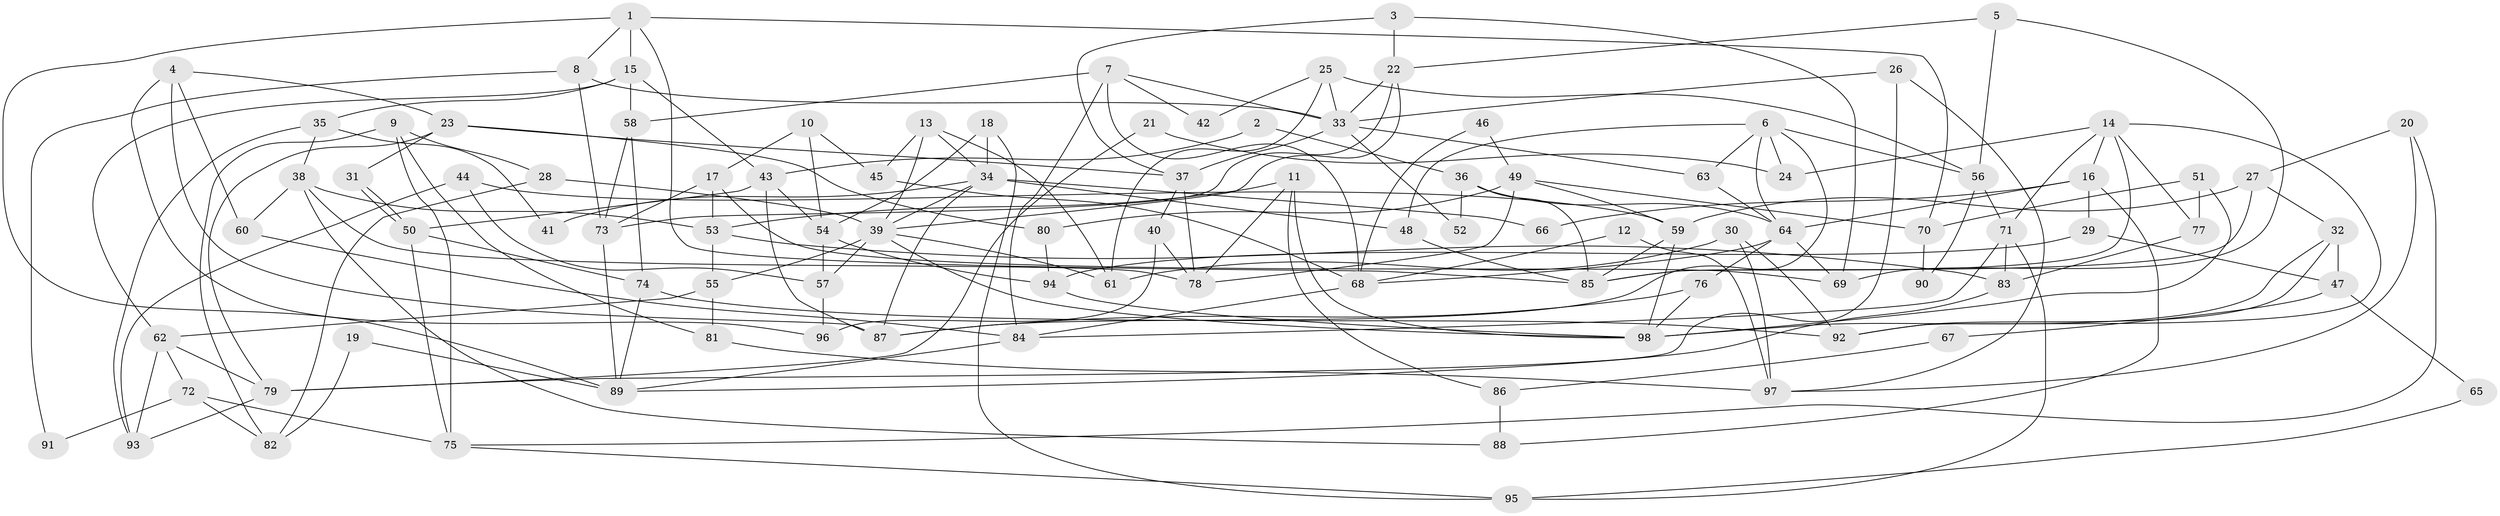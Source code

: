 // Generated by graph-tools (version 1.1) at 2025/02/03/09/25 03:02:13]
// undirected, 98 vertices, 196 edges
graph export_dot {
graph [start="1"]
  node [color=gray90,style=filled];
  1;
  2;
  3;
  4;
  5;
  6;
  7;
  8;
  9;
  10;
  11;
  12;
  13;
  14;
  15;
  16;
  17;
  18;
  19;
  20;
  21;
  22;
  23;
  24;
  25;
  26;
  27;
  28;
  29;
  30;
  31;
  32;
  33;
  34;
  35;
  36;
  37;
  38;
  39;
  40;
  41;
  42;
  43;
  44;
  45;
  46;
  47;
  48;
  49;
  50;
  51;
  52;
  53;
  54;
  55;
  56;
  57;
  58;
  59;
  60;
  61;
  62;
  63;
  64;
  65;
  66;
  67;
  68;
  69;
  70;
  71;
  72;
  73;
  74;
  75;
  76;
  77;
  78;
  79;
  80;
  81;
  82;
  83;
  84;
  85;
  86;
  87;
  88;
  89;
  90;
  91;
  92;
  93;
  94;
  95;
  96;
  97;
  98;
  1 -- 89;
  1 -- 85;
  1 -- 8;
  1 -- 15;
  1 -- 70;
  2 -- 36;
  2 -- 43;
  3 -- 22;
  3 -- 37;
  3 -- 69;
  4 -- 60;
  4 -- 87;
  4 -- 23;
  4 -- 96;
  5 -- 69;
  5 -- 22;
  5 -- 56;
  6 -- 64;
  6 -- 48;
  6 -- 24;
  6 -- 56;
  6 -- 63;
  6 -- 87;
  7 -- 33;
  7 -- 84;
  7 -- 42;
  7 -- 58;
  7 -- 68;
  8 -- 33;
  8 -- 73;
  8 -- 91;
  9 -- 75;
  9 -- 81;
  9 -- 28;
  9 -- 82;
  10 -- 54;
  10 -- 17;
  10 -- 45;
  11 -- 53;
  11 -- 98;
  11 -- 78;
  11 -- 86;
  12 -- 97;
  12 -- 68;
  13 -- 45;
  13 -- 39;
  13 -- 34;
  13 -- 61;
  14 -- 92;
  14 -- 71;
  14 -- 16;
  14 -- 24;
  14 -- 77;
  14 -- 85;
  15 -- 62;
  15 -- 35;
  15 -- 43;
  15 -- 58;
  16 -- 64;
  16 -- 29;
  16 -- 66;
  16 -- 88;
  17 -- 73;
  17 -- 69;
  17 -- 53;
  18 -- 54;
  18 -- 34;
  18 -- 95;
  19 -- 82;
  19 -- 89;
  20 -- 75;
  20 -- 97;
  20 -- 27;
  21 -- 24;
  21 -- 79;
  22 -- 73;
  22 -- 39;
  22 -- 33;
  23 -- 37;
  23 -- 31;
  23 -- 79;
  23 -- 80;
  25 -- 56;
  25 -- 61;
  25 -- 33;
  25 -- 42;
  26 -- 79;
  26 -- 33;
  26 -- 97;
  27 -- 59;
  27 -- 32;
  27 -- 85;
  28 -- 39;
  28 -- 82;
  29 -- 94;
  29 -- 47;
  30 -- 61;
  30 -- 92;
  30 -- 97;
  31 -- 50;
  31 -- 50;
  32 -- 98;
  32 -- 47;
  32 -- 92;
  33 -- 37;
  33 -- 52;
  33 -- 63;
  34 -- 87;
  34 -- 39;
  34 -- 41;
  34 -- 48;
  34 -- 66;
  35 -- 38;
  35 -- 41;
  35 -- 93;
  36 -- 64;
  36 -- 85;
  36 -- 52;
  37 -- 78;
  37 -- 40;
  38 -- 53;
  38 -- 78;
  38 -- 60;
  38 -- 88;
  39 -- 98;
  39 -- 55;
  39 -- 57;
  39 -- 61;
  40 -- 78;
  40 -- 96;
  43 -- 87;
  43 -- 50;
  43 -- 54;
  44 -- 57;
  44 -- 93;
  44 -- 59;
  45 -- 68;
  46 -- 49;
  46 -- 68;
  47 -- 65;
  47 -- 67;
  48 -- 85;
  49 -- 70;
  49 -- 59;
  49 -- 78;
  49 -- 80;
  50 -- 74;
  50 -- 75;
  51 -- 98;
  51 -- 77;
  51 -- 70;
  53 -- 55;
  53 -- 83;
  54 -- 57;
  54 -- 94;
  55 -- 62;
  55 -- 81;
  56 -- 71;
  56 -- 90;
  57 -- 96;
  58 -- 73;
  58 -- 74;
  59 -- 85;
  59 -- 98;
  60 -- 84;
  62 -- 79;
  62 -- 72;
  62 -- 93;
  63 -- 64;
  64 -- 68;
  64 -- 69;
  64 -- 76;
  65 -- 95;
  67 -- 86;
  68 -- 84;
  70 -- 90;
  71 -- 83;
  71 -- 84;
  71 -- 95;
  72 -- 82;
  72 -- 75;
  72 -- 91;
  73 -- 89;
  74 -- 89;
  74 -- 92;
  75 -- 95;
  76 -- 98;
  76 -- 87;
  77 -- 83;
  79 -- 93;
  80 -- 94;
  81 -- 97;
  83 -- 89;
  84 -- 89;
  86 -- 88;
  94 -- 98;
}
